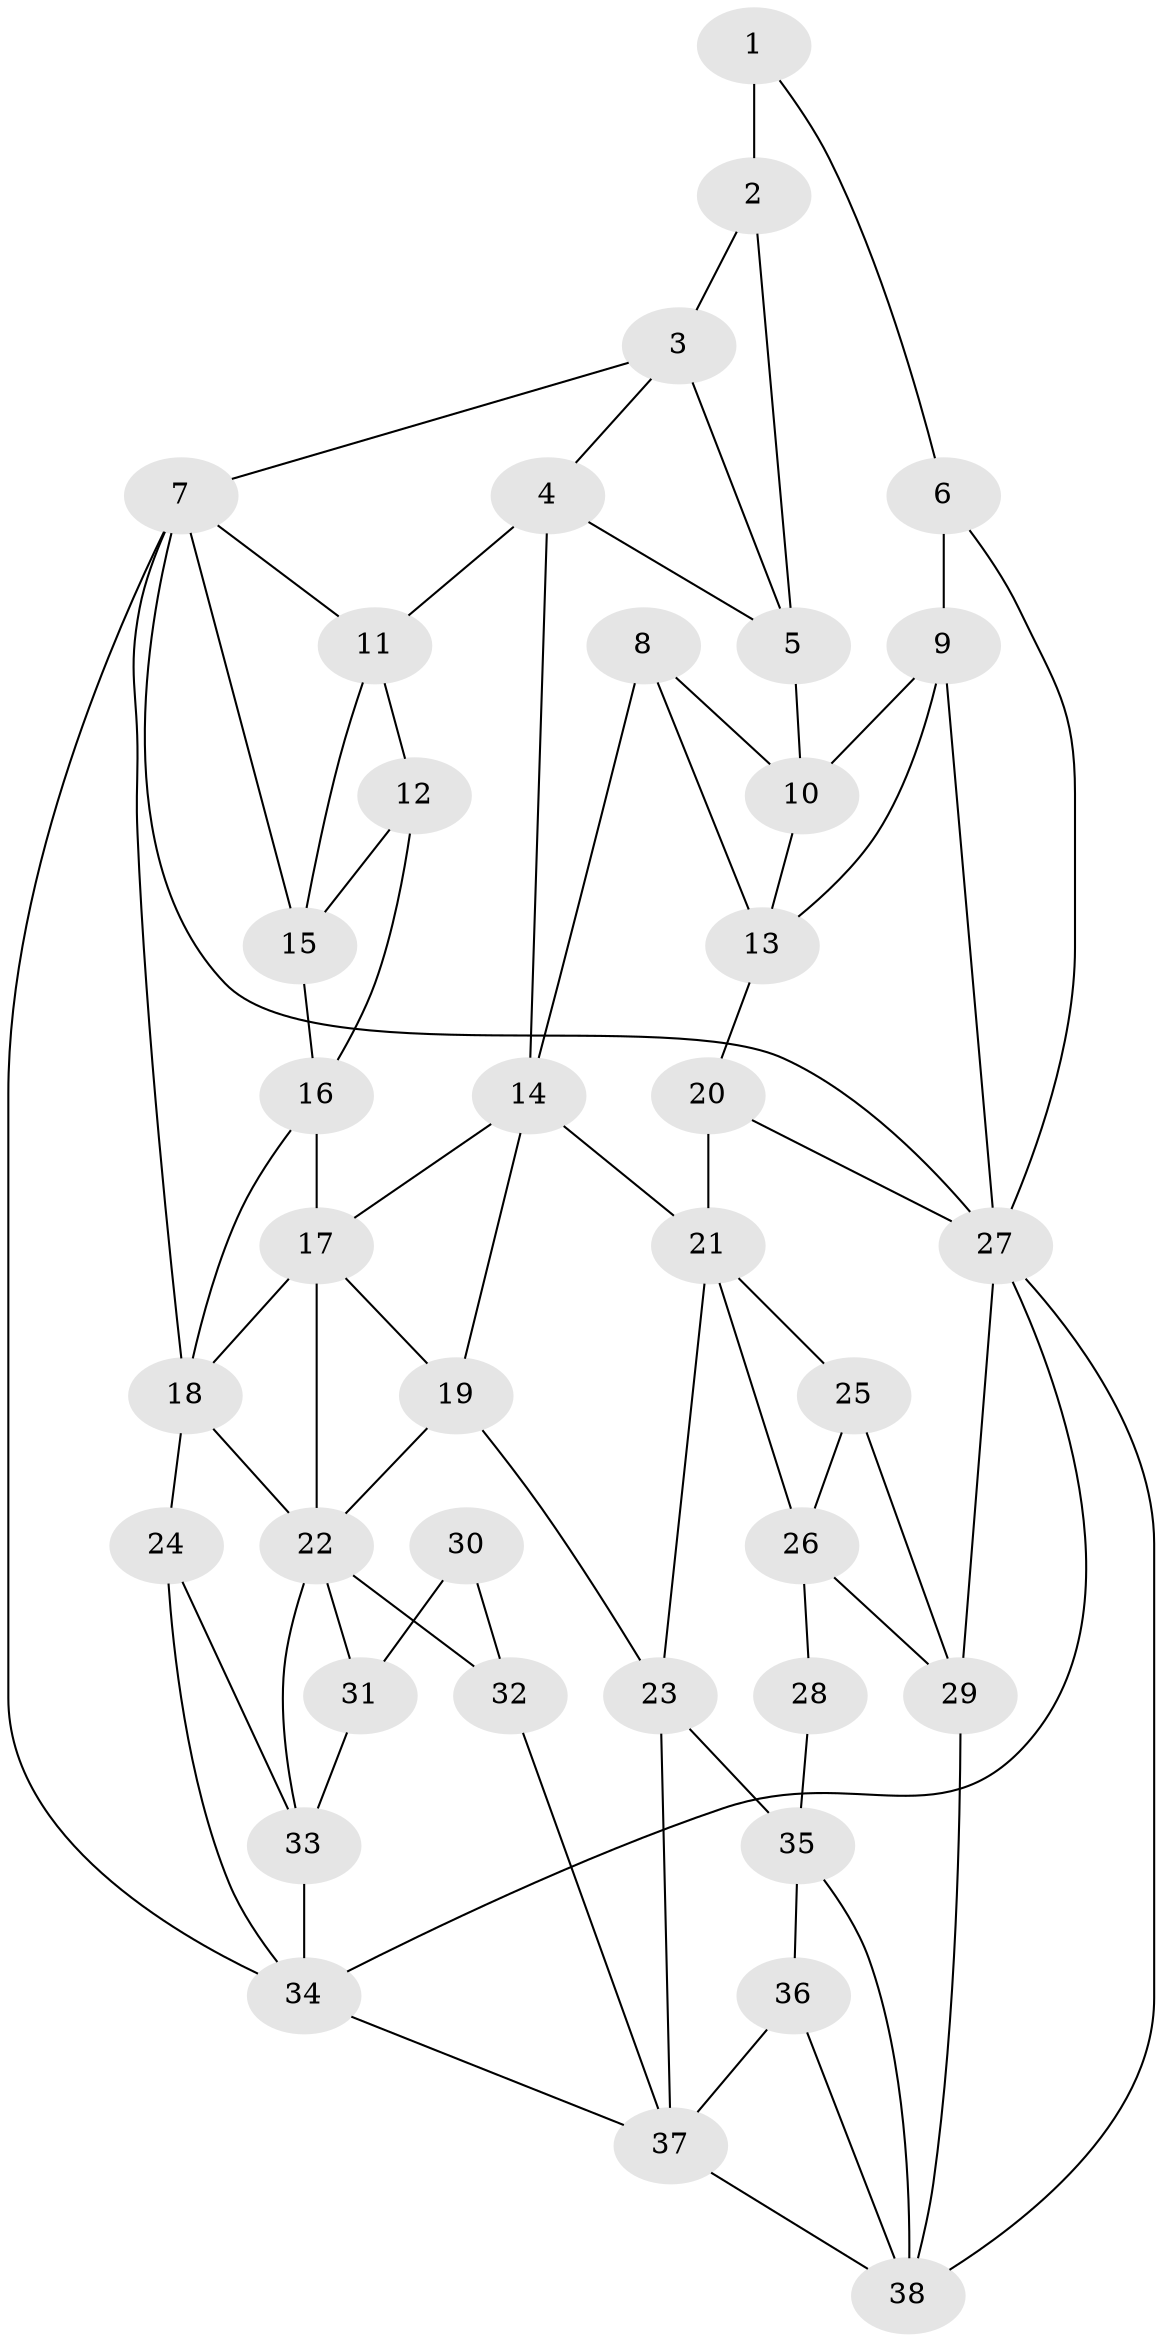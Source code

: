 // original degree distribution, {3: 0.016666666666666666, 4: 0.225, 6: 0.20833333333333334, 5: 0.55}
// Generated by graph-tools (version 1.1) at 2025/38/03/04/25 23:38:31]
// undirected, 38 vertices, 75 edges
graph export_dot {
  node [color=gray90,style=filled];
  1;
  2;
  3;
  4;
  5;
  6;
  7;
  8;
  9;
  10;
  11;
  12;
  13;
  14;
  15;
  16;
  17;
  18;
  19;
  20;
  21;
  22;
  23;
  24;
  25;
  26;
  27;
  28;
  29;
  30;
  31;
  32;
  33;
  34;
  35;
  36;
  37;
  38;
  1 -- 2 [weight=2.0];
  1 -- 6 [weight=1.0];
  2 -- 3 [weight=2.0];
  2 -- 5 [weight=1.0];
  3 -- 4 [weight=1.0];
  3 -- 5 [weight=1.0];
  3 -- 7 [weight=1.0];
  4 -- 5 [weight=1.0];
  4 -- 11 [weight=1.0];
  4 -- 14 [weight=1.0];
  5 -- 10 [weight=1.0];
  6 -- 9 [weight=1.0];
  6 -- 27 [weight=1.0];
  7 -- 11 [weight=1.0];
  7 -- 15 [weight=1.0];
  7 -- 18 [weight=1.0];
  7 -- 27 [weight=1.0];
  7 -- 34 [weight=1.0];
  8 -- 10 [weight=1.0];
  8 -- 13 [weight=1.0];
  8 -- 14 [weight=1.0];
  9 -- 10 [weight=1.0];
  9 -- 13 [weight=2.0];
  9 -- 27 [weight=1.0];
  10 -- 13 [weight=1.0];
  11 -- 12 [weight=1.0];
  11 -- 15 [weight=1.0];
  12 -- 15 [weight=1.0];
  12 -- 16 [weight=1.0];
  13 -- 20 [weight=2.0];
  14 -- 17 [weight=1.0];
  14 -- 19 [weight=1.0];
  14 -- 21 [weight=1.0];
  15 -- 16 [weight=1.0];
  16 -- 17 [weight=2.0];
  16 -- 18 [weight=1.0];
  17 -- 18 [weight=1.0];
  17 -- 19 [weight=1.0];
  17 -- 22 [weight=1.0];
  18 -- 22 [weight=1.0];
  18 -- 24 [weight=2.0];
  19 -- 22 [weight=1.0];
  19 -- 23 [weight=1.0];
  20 -- 21 [weight=2.0];
  20 -- 27 [weight=1.0];
  21 -- 23 [weight=1.0];
  21 -- 25 [weight=1.0];
  21 -- 26 [weight=1.0];
  22 -- 31 [weight=1.0];
  22 -- 32 [weight=1.0];
  22 -- 33 [weight=1.0];
  23 -- 35 [weight=1.0];
  23 -- 37 [weight=1.0];
  24 -- 33 [weight=1.0];
  24 -- 34 [weight=1.0];
  25 -- 26 [weight=2.0];
  25 -- 29 [weight=1.0];
  26 -- 28 [weight=2.0];
  26 -- 29 [weight=1.0];
  27 -- 29 [weight=2.0];
  27 -- 34 [weight=1.0];
  27 -- 38 [weight=1.0];
  28 -- 35 [weight=2.0];
  29 -- 38 [weight=1.0];
  30 -- 31 [weight=2.0];
  30 -- 32 [weight=2.0];
  31 -- 33 [weight=2.0];
  32 -- 37 [weight=2.0];
  33 -- 34 [weight=1.0];
  34 -- 37 [weight=1.0];
  35 -- 36 [weight=2.0];
  35 -- 38 [weight=1.0];
  36 -- 37 [weight=1.0];
  36 -- 38 [weight=1.0];
  37 -- 38 [weight=1.0];
}
